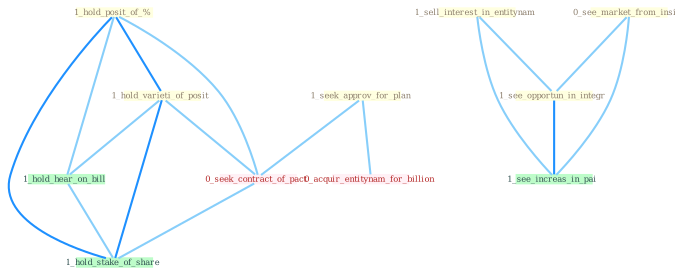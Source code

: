 Graph G{ 
    node
    [shape=polygon,style=filled,width=.5,height=.06,color="#BDFCC9",fixedsize=true,fontsize=4,
    fontcolor="#2f4f4f"];
    {node
    [color="#ffffe0", fontcolor="#8b7d6b"] "1_hold_posit_of_% " "1_seek_approv_for_plan " "1_sell_interest_in_entitynam " "1_hold_varieti_of_posit " "0_see_market_from_insid " "1_see_opportun_in_integr "}
{node [color="#fff0f5", fontcolor="#b22222"] "0_seek_contract_of_pact " "0_acquir_entitynam_for_billion "}
edge [color="#B0E2FF"];

	"1_hold_posit_of_% " -- "1_hold_varieti_of_posit " [w="2", color="#1e90ff" , len=0.8];
	"1_hold_posit_of_% " -- "0_seek_contract_of_pact " [w="1", color="#87cefa" ];
	"1_hold_posit_of_% " -- "1_hold_hear_on_bill " [w="1", color="#87cefa" ];
	"1_hold_posit_of_% " -- "1_hold_stake_of_share " [w="2", color="#1e90ff" , len=0.8];
	"1_seek_approv_for_plan " -- "0_seek_contract_of_pact " [w="1", color="#87cefa" ];
	"1_seek_approv_for_plan " -- "0_acquir_entitynam_for_billion " [w="1", color="#87cefa" ];
	"1_sell_interest_in_entitynam " -- "1_see_opportun_in_integr " [w="1", color="#87cefa" ];
	"1_sell_interest_in_entitynam " -- "1_see_increas_in_pai " [w="1", color="#87cefa" ];
	"1_hold_varieti_of_posit " -- "0_seek_contract_of_pact " [w="1", color="#87cefa" ];
	"1_hold_varieti_of_posit " -- "1_hold_hear_on_bill " [w="1", color="#87cefa" ];
	"1_hold_varieti_of_posit " -- "1_hold_stake_of_share " [w="2", color="#1e90ff" , len=0.8];
	"0_see_market_from_insid " -- "1_see_opportun_in_integr " [w="1", color="#87cefa" ];
	"0_see_market_from_insid " -- "1_see_increas_in_pai " [w="1", color="#87cefa" ];
	"1_see_opportun_in_integr " -- "1_see_increas_in_pai " [w="2", color="#1e90ff" , len=0.8];
	"0_seek_contract_of_pact " -- "1_hold_stake_of_share " [w="1", color="#87cefa" ];
	"1_hold_hear_on_bill " -- "1_hold_stake_of_share " [w="1", color="#87cefa" ];
}